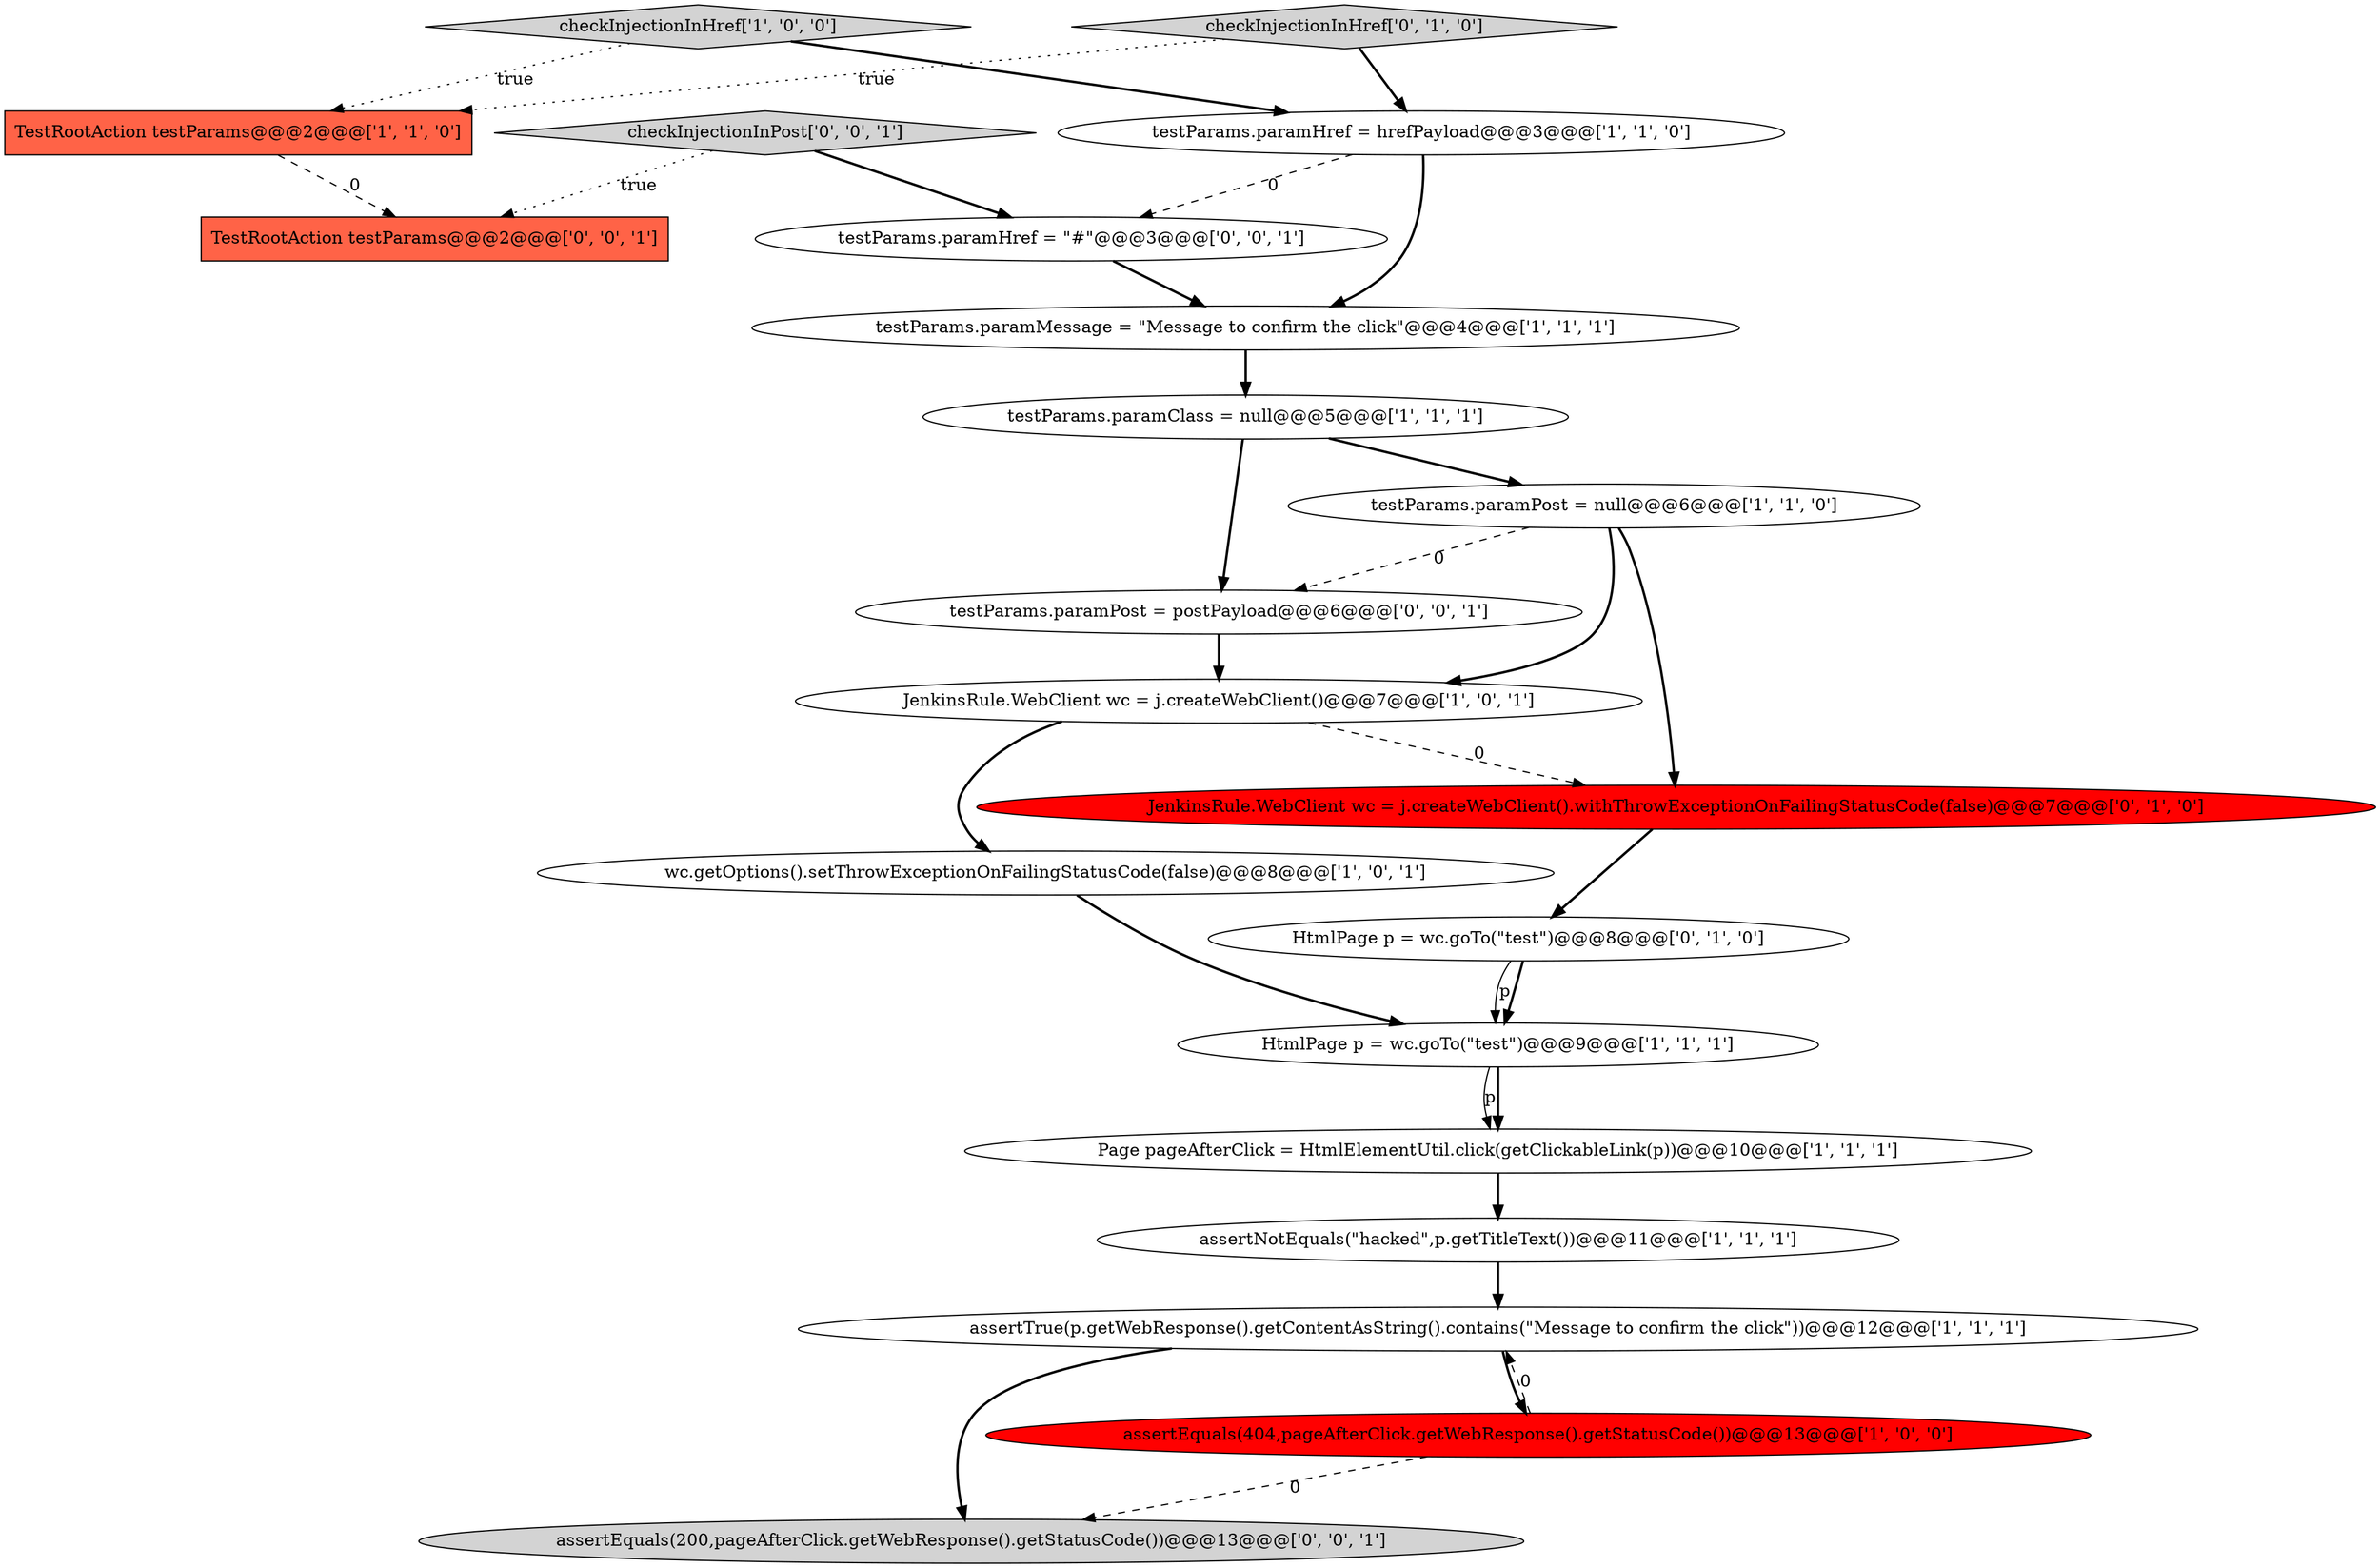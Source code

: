 digraph {
18 [style = filled, label = "checkInjectionInPost['0', '0', '1']", fillcolor = lightgray, shape = diamond image = "AAA0AAABBB3BBB"];
16 [style = filled, label = "testParams.paramHref = \"#\"@@@3@@@['0', '0', '1']", fillcolor = white, shape = ellipse image = "AAA0AAABBB3BBB"];
5 [style = filled, label = "JenkinsRule.WebClient wc = j.createWebClient()@@@7@@@['1', '0', '1']", fillcolor = white, shape = ellipse image = "AAA0AAABBB1BBB"];
7 [style = filled, label = "Page pageAfterClick = HtmlElementUtil.click(getClickableLink(p))@@@10@@@['1', '1', '1']", fillcolor = white, shape = ellipse image = "AAA0AAABBB1BBB"];
15 [style = filled, label = "HtmlPage p = wc.goTo(\"test\")@@@8@@@['0', '1', '0']", fillcolor = white, shape = ellipse image = "AAA0AAABBB2BBB"];
0 [style = filled, label = "testParams.paramHref = hrefPayload@@@3@@@['1', '1', '0']", fillcolor = white, shape = ellipse image = "AAA0AAABBB1BBB"];
2 [style = filled, label = "wc.getOptions().setThrowExceptionOnFailingStatusCode(false)@@@8@@@['1', '0', '1']", fillcolor = white, shape = ellipse image = "AAA0AAABBB1BBB"];
9 [style = filled, label = "assertTrue(p.getWebResponse().getContentAsString().contains(\"Message to confirm the click\"))@@@12@@@['1', '1', '1']", fillcolor = white, shape = ellipse image = "AAA0AAABBB1BBB"];
19 [style = filled, label = "TestRootAction testParams@@@2@@@['0', '0', '1']", fillcolor = tomato, shape = box image = "AAA0AAABBB3BBB"];
3 [style = filled, label = "checkInjectionInHref['1', '0', '0']", fillcolor = lightgray, shape = diamond image = "AAA0AAABBB1BBB"];
1 [style = filled, label = "testParams.paramPost = null@@@6@@@['1', '1', '0']", fillcolor = white, shape = ellipse image = "AAA0AAABBB1BBB"];
8 [style = filled, label = "assertNotEquals(\"hacked\",p.getTitleText())@@@11@@@['1', '1', '1']", fillcolor = white, shape = ellipse image = "AAA0AAABBB1BBB"];
11 [style = filled, label = "TestRootAction testParams@@@2@@@['1', '1', '0']", fillcolor = tomato, shape = box image = "AAA0AAABBB1BBB"];
4 [style = filled, label = "assertEquals(404,pageAfterClick.getWebResponse().getStatusCode())@@@13@@@['1', '0', '0']", fillcolor = red, shape = ellipse image = "AAA1AAABBB1BBB"];
14 [style = filled, label = "JenkinsRule.WebClient wc = j.createWebClient().withThrowExceptionOnFailingStatusCode(false)@@@7@@@['0', '1', '0']", fillcolor = red, shape = ellipse image = "AAA1AAABBB2BBB"];
10 [style = filled, label = "testParams.paramMessage = \"Message to confirm the click\"@@@4@@@['1', '1', '1']", fillcolor = white, shape = ellipse image = "AAA0AAABBB1BBB"];
6 [style = filled, label = "HtmlPage p = wc.goTo(\"test\")@@@9@@@['1', '1', '1']", fillcolor = white, shape = ellipse image = "AAA0AAABBB1BBB"];
17 [style = filled, label = "testParams.paramPost = postPayload@@@6@@@['0', '0', '1']", fillcolor = white, shape = ellipse image = "AAA0AAABBB3BBB"];
20 [style = filled, label = "assertEquals(200,pageAfterClick.getWebResponse().getStatusCode())@@@13@@@['0', '0', '1']", fillcolor = lightgray, shape = ellipse image = "AAA0AAABBB3BBB"];
13 [style = filled, label = "checkInjectionInHref['0', '1', '0']", fillcolor = lightgray, shape = diamond image = "AAA0AAABBB2BBB"];
12 [style = filled, label = "testParams.paramClass = null@@@5@@@['1', '1', '1']", fillcolor = white, shape = ellipse image = "AAA0AAABBB1BBB"];
1->5 [style = bold, label=""];
3->11 [style = dotted, label="true"];
17->5 [style = bold, label=""];
5->14 [style = dashed, label="0"];
16->10 [style = bold, label=""];
2->6 [style = bold, label=""];
9->4 [style = bold, label=""];
12->17 [style = bold, label=""];
0->16 [style = dashed, label="0"];
15->6 [style = solid, label="p"];
18->19 [style = dotted, label="true"];
9->20 [style = bold, label=""];
15->6 [style = bold, label=""];
7->8 [style = bold, label=""];
12->1 [style = bold, label=""];
3->0 [style = bold, label=""];
4->9 [style = dashed, label="0"];
5->2 [style = bold, label=""];
0->10 [style = bold, label=""];
1->17 [style = dashed, label="0"];
6->7 [style = solid, label="p"];
11->19 [style = dashed, label="0"];
10->12 [style = bold, label=""];
4->20 [style = dashed, label="0"];
8->9 [style = bold, label=""];
13->11 [style = dotted, label="true"];
1->14 [style = bold, label=""];
14->15 [style = bold, label=""];
6->7 [style = bold, label=""];
13->0 [style = bold, label=""];
18->16 [style = bold, label=""];
}
